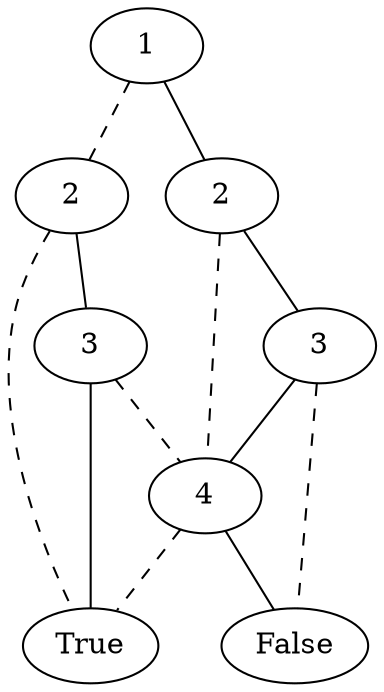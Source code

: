 graph test {
	140445035247072 [label=1]
	140445165215648 [label=2]
	140445035247072 -- 140445165215648 [style=dashed]
	140444647363872 [label=True]
	140445165215648 -- 140444647363872 [style=dashed]
	140445031236608 [label=3]
	140445165215648 -- 140445031236608
	140444647364592 [label=4]
	140445031236608 -- 140444647364592 [style=dashed]
	140444647364592 -- 140444647363872 [style=dashed]
	140444647365120 [label=False]
	140444647364592 -- 140444647365120
	140445031236608 -- 140444647363872
	140444646849264 [label=2]
	140445035247072 -- 140444646849264
	140444646849264 -- 140444647364592 [style=dashed]
	140444647363584 [label=3]
	140444646849264 -- 140444647363584
	140444647363584 -- 140444647365120 [style=dashed]
	140444647363584 -- 140444647364592
}
